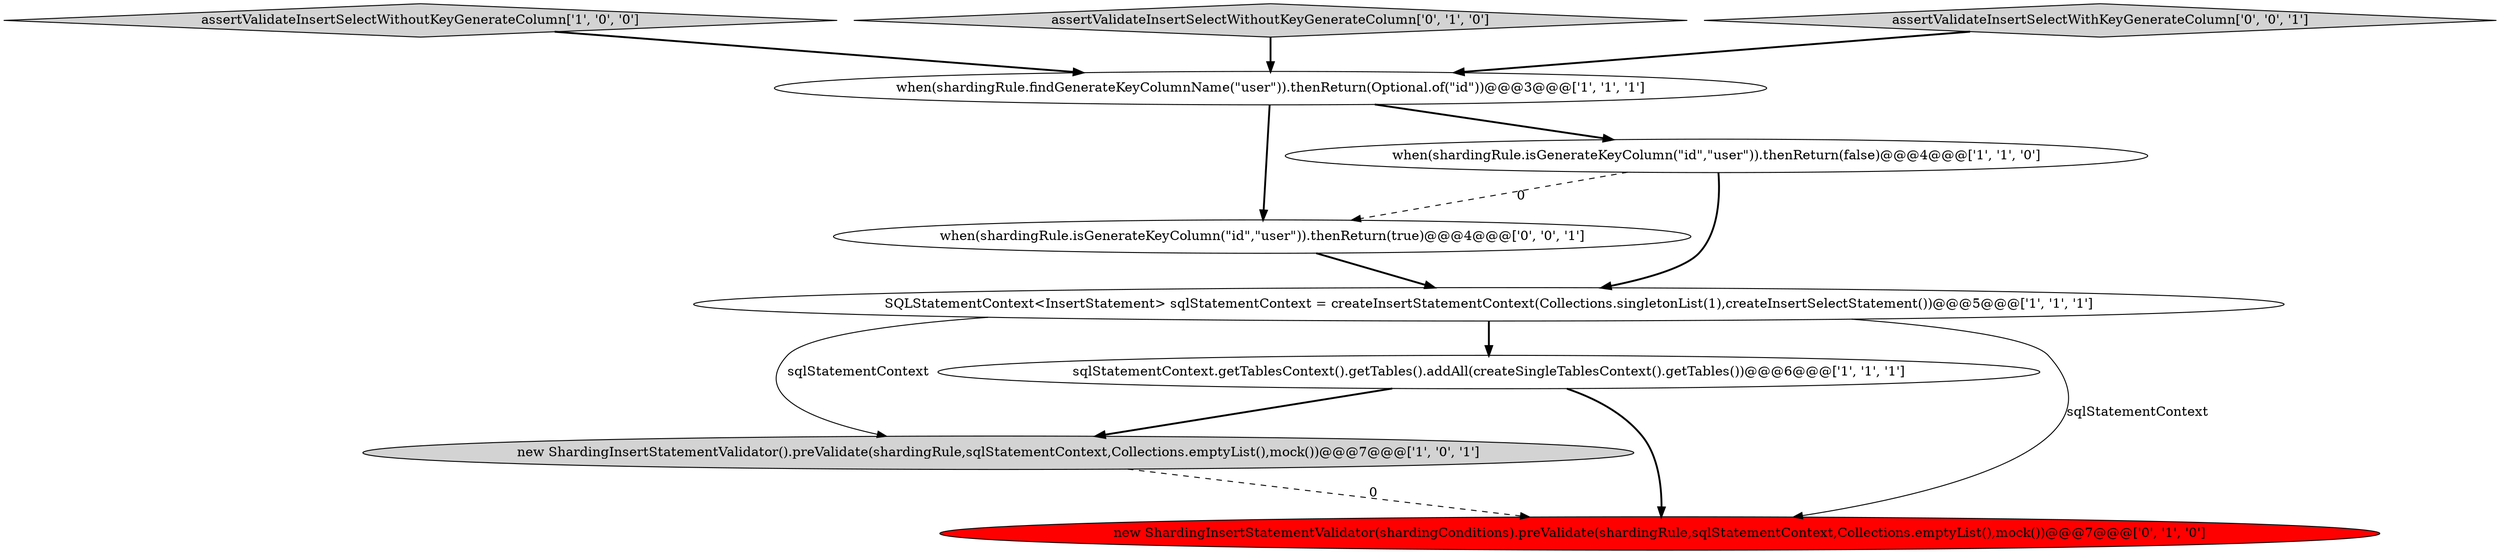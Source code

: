 digraph {
8 [style = filled, label = "when(shardingRule.isGenerateKeyColumn(\"id\",\"user\")).thenReturn(true)@@@4@@@['0', '0', '1']", fillcolor = white, shape = ellipse image = "AAA0AAABBB3BBB"];
4 [style = filled, label = "when(shardingRule.findGenerateKeyColumnName(\"user\")).thenReturn(Optional.of(\"id\"))@@@3@@@['1', '1', '1']", fillcolor = white, shape = ellipse image = "AAA0AAABBB1BBB"];
2 [style = filled, label = "when(shardingRule.isGenerateKeyColumn(\"id\",\"user\")).thenReturn(false)@@@4@@@['1', '1', '0']", fillcolor = white, shape = ellipse image = "AAA0AAABBB1BBB"];
0 [style = filled, label = "new ShardingInsertStatementValidator().preValidate(shardingRule,sqlStatementContext,Collections.emptyList(),mock())@@@7@@@['1', '0', '1']", fillcolor = lightgray, shape = ellipse image = "AAA0AAABBB1BBB"];
1 [style = filled, label = "assertValidateInsertSelectWithoutKeyGenerateColumn['1', '0', '0']", fillcolor = lightgray, shape = diamond image = "AAA0AAABBB1BBB"];
6 [style = filled, label = "assertValidateInsertSelectWithoutKeyGenerateColumn['0', '1', '0']", fillcolor = lightgray, shape = diamond image = "AAA0AAABBB2BBB"];
5 [style = filled, label = "sqlStatementContext.getTablesContext().getTables().addAll(createSingleTablesContext().getTables())@@@6@@@['1', '1', '1']", fillcolor = white, shape = ellipse image = "AAA0AAABBB1BBB"];
9 [style = filled, label = "assertValidateInsertSelectWithKeyGenerateColumn['0', '0', '1']", fillcolor = lightgray, shape = diamond image = "AAA0AAABBB3BBB"];
7 [style = filled, label = "new ShardingInsertStatementValidator(shardingConditions).preValidate(shardingRule,sqlStatementContext,Collections.emptyList(),mock())@@@7@@@['0', '1', '0']", fillcolor = red, shape = ellipse image = "AAA1AAABBB2BBB"];
3 [style = filled, label = "SQLStatementContext<InsertStatement> sqlStatementContext = createInsertStatementContext(Collections.singletonList(1),createInsertSelectStatement())@@@5@@@['1', '1', '1']", fillcolor = white, shape = ellipse image = "AAA0AAABBB1BBB"];
5->7 [style = bold, label=""];
6->4 [style = bold, label=""];
4->8 [style = bold, label=""];
1->4 [style = bold, label=""];
3->5 [style = bold, label=""];
3->0 [style = solid, label="sqlStatementContext"];
4->2 [style = bold, label=""];
5->0 [style = bold, label=""];
9->4 [style = bold, label=""];
0->7 [style = dashed, label="0"];
2->8 [style = dashed, label="0"];
2->3 [style = bold, label=""];
8->3 [style = bold, label=""];
3->7 [style = solid, label="sqlStatementContext"];
}
